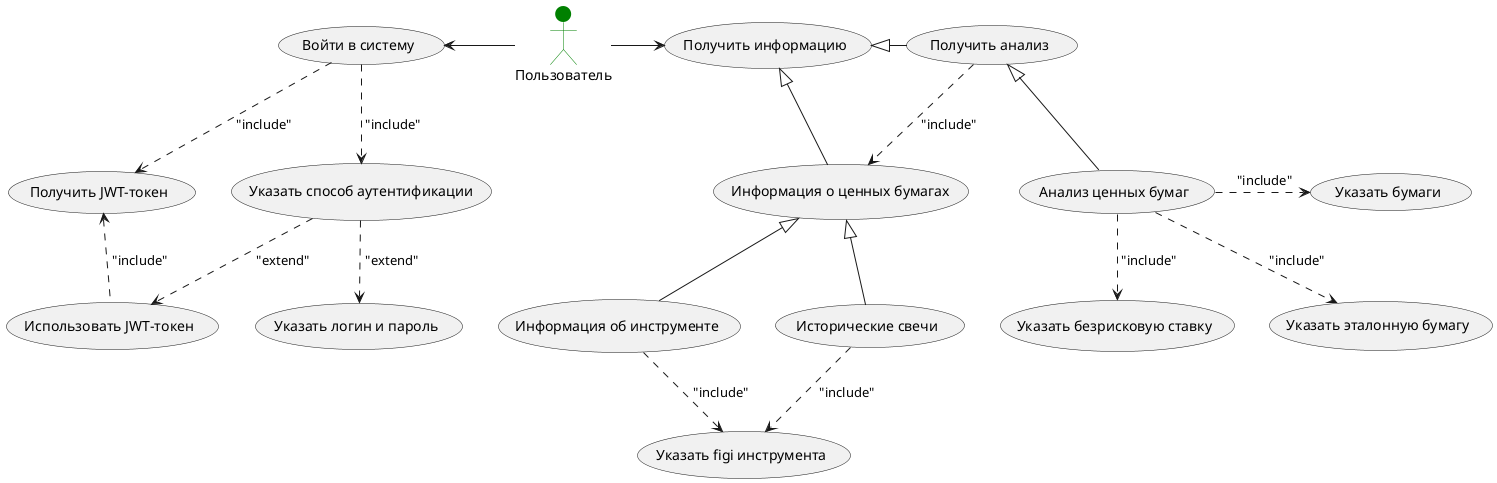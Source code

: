 @startuml
'https://plantuml.com/use-case-diagram

'left to right direction

actor :Пользователь: as user #green;line:green


usecase (Войти в систему) as enterToSystem
usecase (Получить информацию) as getInfo

usecase (Получить JWT-токен) as getJWT
usecase (Указать способ аутентификации) as setAuthType
usecase (Информация о ценных бумагах) as getInfoSecurities
usecase (Получить анализ) as getAnalyse

usecase (Указать логин и пароль) as setLoginPassword
usecase (Использовать JWT-токен) as useJWT
usecase (Информация об инструменте) as getInfoInstrument
usecase (Исторические свечи) as getHistoricCandle
usecase (Анализ ценных бумаг) as analyseSecurities
'usecase (Информация о фьючерсах) as getInfoFutures
'usecase (Информация об опционах) as getInfoOptions

usecase (Указать figi инструмента) as setFigi
usecase (Указать бумаги) as setSecurity
usecase (Указать безрисковую ставку) as setRiskFree
usecase (Указать эталонную бумагу) as setBenchmark


user -left-> enterToSystem
user -right-> getInfo

enterToSystem .down.> getJWT: " "include""
enterToSystem .down.> setAuthType: " "include""

setAuthType .down.> setLoginPassword: " "extend""
setAuthType .down.> useJWT: " "extend""

useJWT .up.> getJWT: " "include""

getInfo <|-down- getInfoSecurities
getInfo <|-right- getAnalyse
'getInfo <|-down- getInfoFutures
'getInfo <|-down- getInfoOptions

getInfoSecurities <|-down- getInfoInstrument
getInfoSecurities <|-down- getHistoricCandle

getHistoricCandle .down.> setFigi: " "include""

getInfoInstrument .down.> setFigi: " "include""

getAnalyse <|-- analyseSecurities
getAnalyse .down.> getInfoSecurities: " "include""

analyseSecurities .right.> setSecurity: " "include""
analyseSecurities .down.> setRiskFree: " "include""
analyseSecurities .down.> setBenchmark: " "include""

@enduml